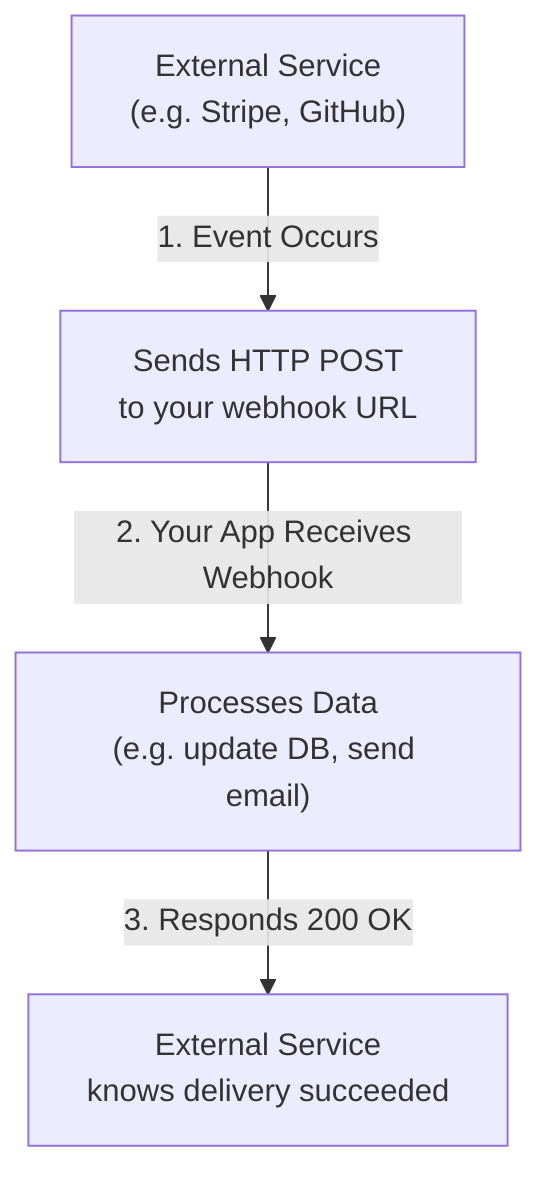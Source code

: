 flowchart TD
  A["External Service<br/>(e.g. Stripe, GitHub)"] -->|"1. Event Occurs"| B["Sends HTTP POST<br/>to your webhook URL"]
  B -->|"2. Your App Receives Webhook"| C["Processes Data<br/>(e.g. update DB, send email)"]
  C -->|"3. Responds 200 OK"| D["External Service<br/>knows delivery succeeded"]